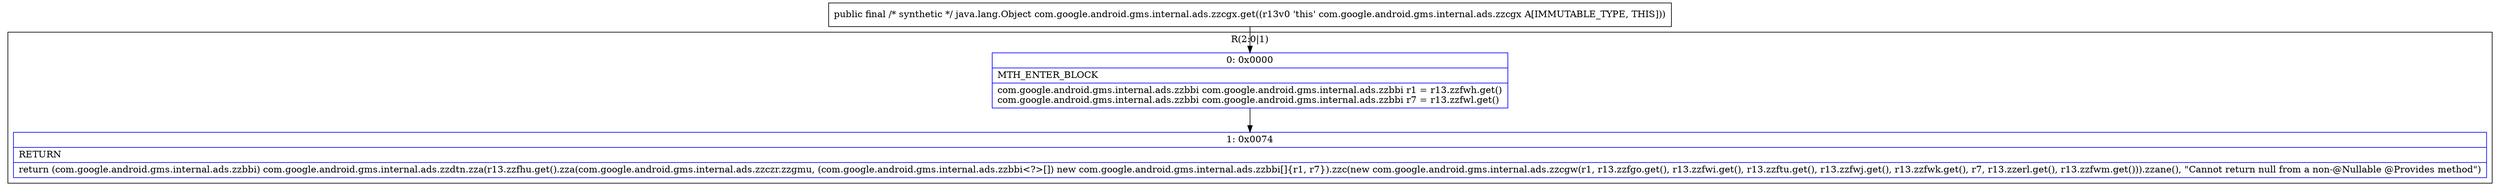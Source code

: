 digraph "CFG forcom.google.android.gms.internal.ads.zzcgx.get()Ljava\/lang\/Object;" {
subgraph cluster_Region_446332475 {
label = "R(2:0|1)";
node [shape=record,color=blue];
Node_0 [shape=record,label="{0\:\ 0x0000|MTH_ENTER_BLOCK\l|com.google.android.gms.internal.ads.zzbbi com.google.android.gms.internal.ads.zzbbi r1 = r13.zzfwh.get()\lcom.google.android.gms.internal.ads.zzbbi com.google.android.gms.internal.ads.zzbbi r7 = r13.zzfwl.get()\l}"];
Node_1 [shape=record,label="{1\:\ 0x0074|RETURN\l|return (com.google.android.gms.internal.ads.zzbbi) com.google.android.gms.internal.ads.zzdtn.zza(r13.zzfhu.get().zza(com.google.android.gms.internal.ads.zzczr.zzgmu, (com.google.android.gms.internal.ads.zzbbi\<?\>[]) new com.google.android.gms.internal.ads.zzbbi[]\{r1, r7\}).zzc(new com.google.android.gms.internal.ads.zzcgw(r1, r13.zzfgo.get(), r13.zzfwi.get(), r13.zzftu.get(), r13.zzfwj.get(), r13.zzfwk.get(), r7, r13.zzerl.get(), r13.zzfwm.get())).zzane(), \"Cannot return null from a non\-@Nullable @Provides method\")\l}"];
}
MethodNode[shape=record,label="{public final \/* synthetic *\/ java.lang.Object com.google.android.gms.internal.ads.zzcgx.get((r13v0 'this' com.google.android.gms.internal.ads.zzcgx A[IMMUTABLE_TYPE, THIS])) }"];
MethodNode -> Node_0;
Node_0 -> Node_1;
}

